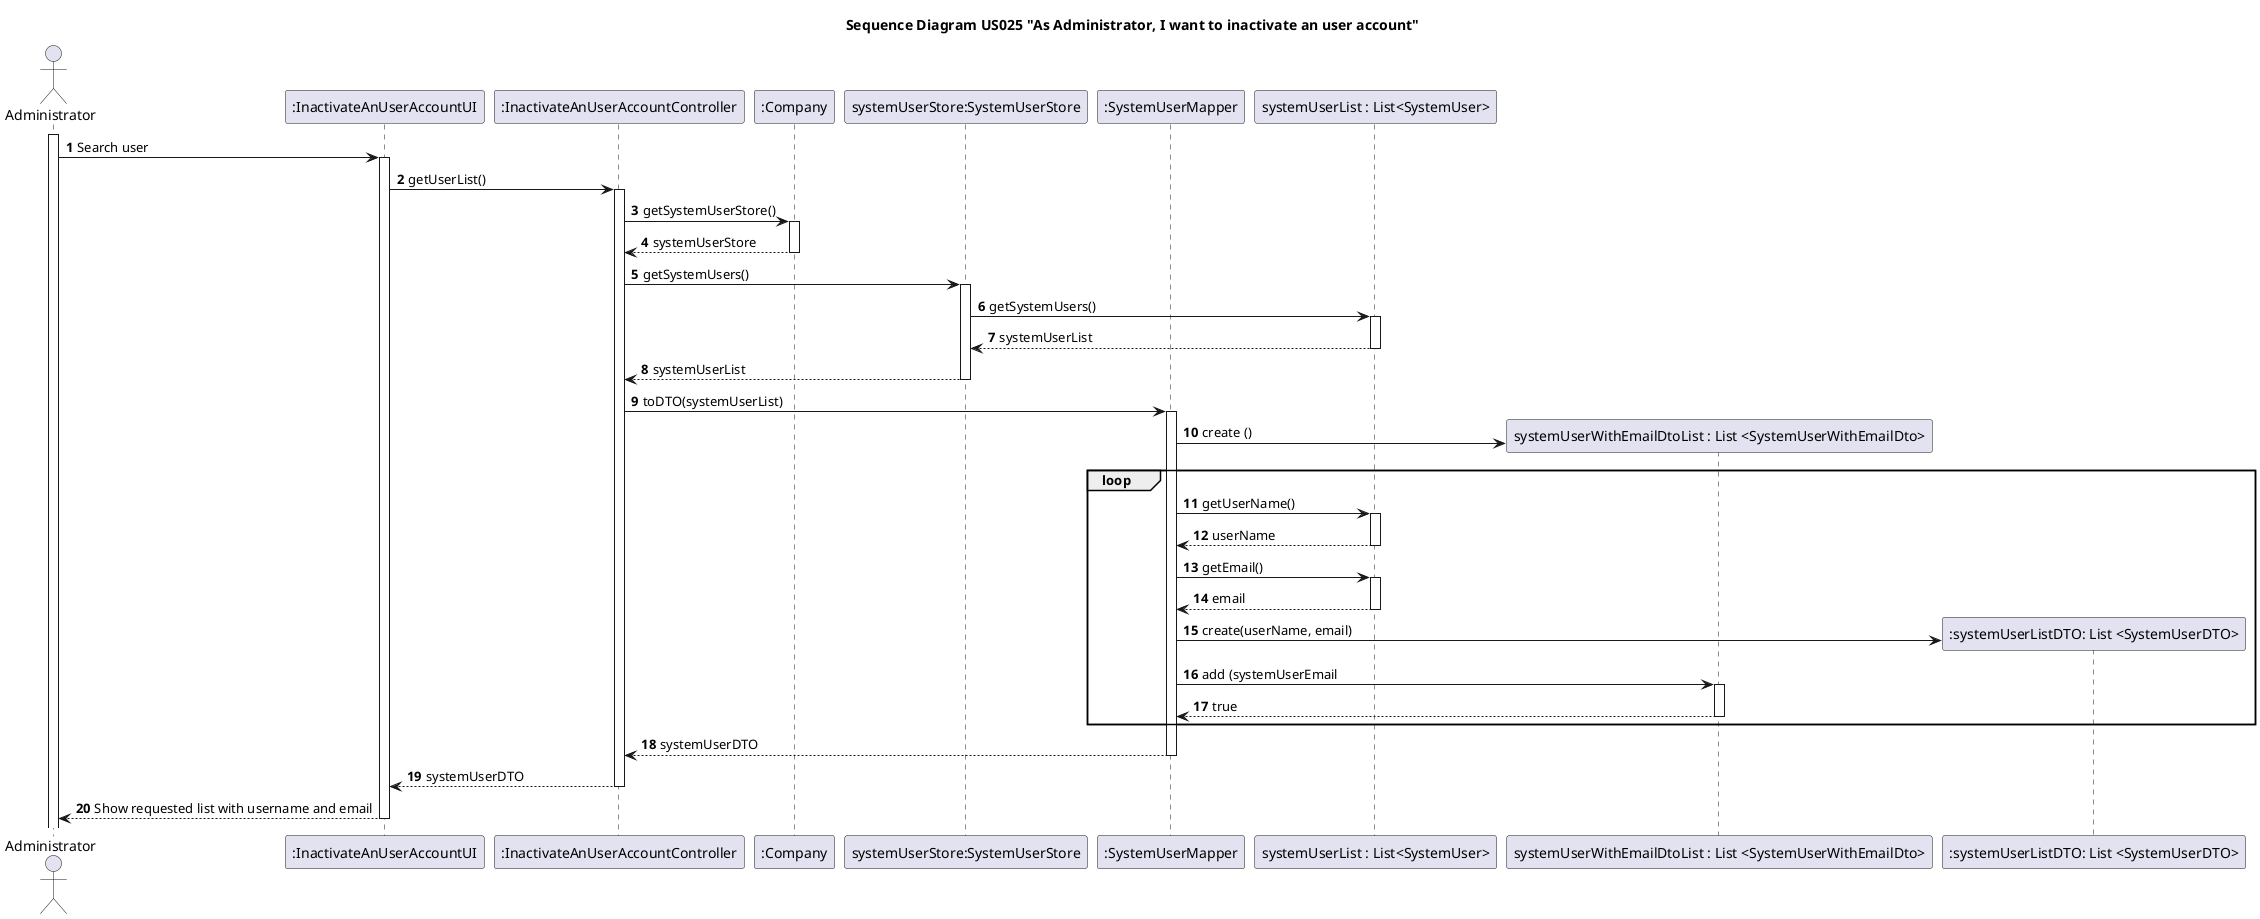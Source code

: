 @startuml
'https://plantuml.com/sequence-diagram

title Sequence Diagram US025 "As Administrator, I want to inactivate an user account"

autoactivate on
autonumber

actor "Administrator" as Administrator
participant ":InactivateAnUserAccountUI" as UI
participant ":InactivateAnUserAccountController" as Ctrl
participant ":Company" as Company
participant "systemUserStore:SystemUserStore" as SystemUserStore
participant ":SystemUserMapper" as SystemUserMapper
participant "systemUserList : List<SystemUser>" as C4
participant "systemUserWithEmailDtoList : List <SystemUserWithEmailDto>" as C5
participant ":systemUserListDTO: List <SystemUserDTO>" as C6



activate "Administrator"

"Administrator" -> UI: Search user
UI -> Ctrl: getUserList()
Ctrl -> Company: getSystemUserStore()
return systemUserStore
Ctrl -> SystemUserStore : getSystemUsers()
SystemUserStore -> C4: getSystemUsers()
return systemUserList
return systemUserList
Ctrl -> SystemUserMapper: toDTO(systemUserList)
SystemUserMapper -> C5 **: create ()
loop
SystemUserMapper -> C4 : getUserName()
return userName
SystemUserMapper -> C4 : getEmail()
return email
SystemUserMapper -> C6 ** : create(userName, email)
SystemUserMapper -> C5 : add (systemUserEmail
return true
end
return systemUserDTO
return systemUserDTO
return Show requested list with username and email





@enduml